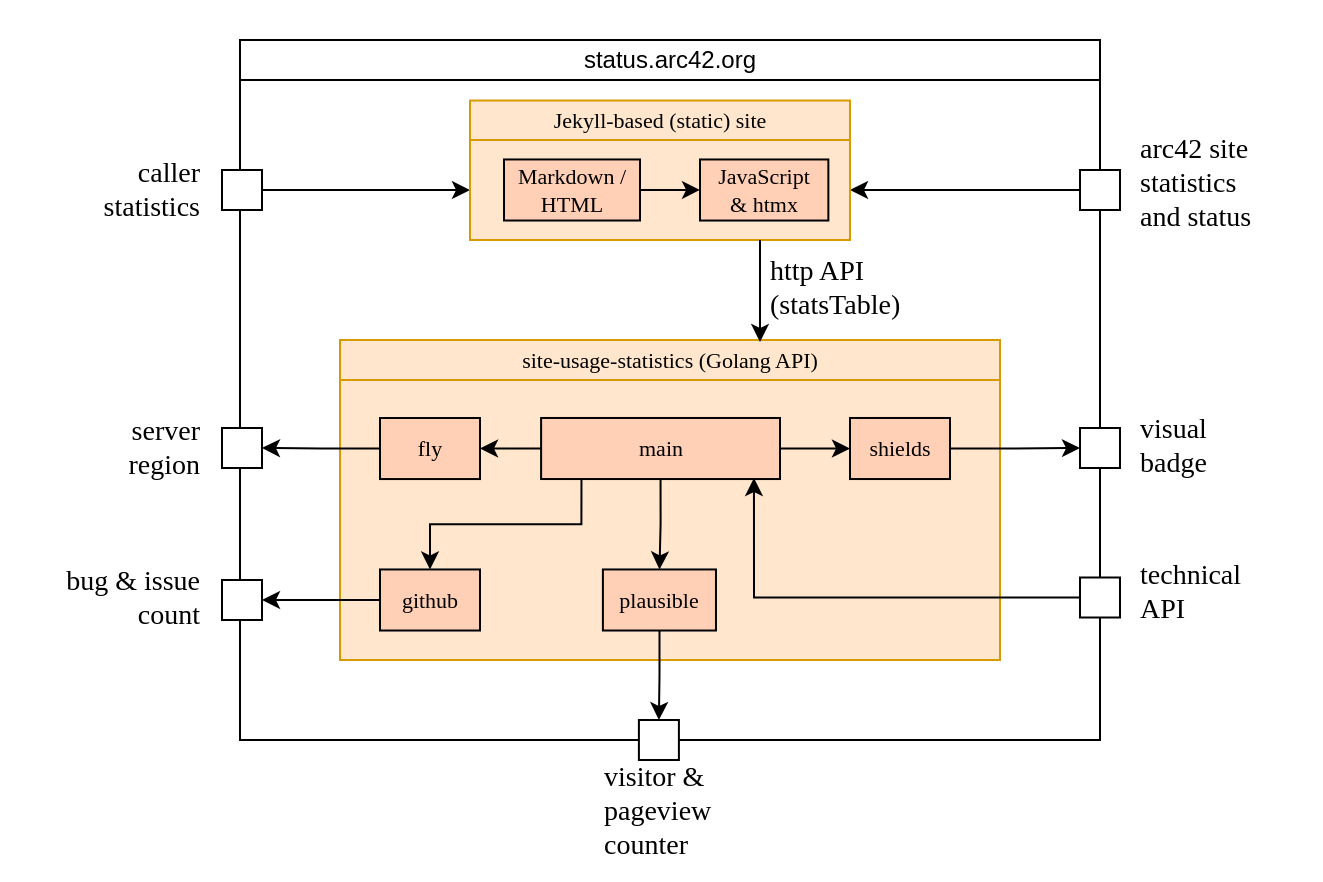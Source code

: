 <mxfile version="22.0.3" type="device">
  <diagram id="W8LFc5jbOeNs_f_8PHdX" name="Seite-1">
    <mxGraphModel dx="1962" dy="707" grid="1" gridSize="10" guides="1" tooltips="1" connect="1" arrows="1" fold="1" page="1" pageScale="1" pageWidth="827" pageHeight="1169" math="0" shadow="0">
      <root>
        <mxCell id="0" />
        <mxCell id="1" parent="0" />
        <mxCell id="akd8dxss42b1yA9a4nQe-1" value="" style="rounded=0;whiteSpace=wrap;html=1;strokeColor=none;container=0;" parent="1" vertex="1">
          <mxGeometry x="-700" y="50" width="640" height="440" as="geometry" />
        </mxCell>
        <mxCell id="IU7V6qb4HW7xiYtRidvk-11" value="" style="rounded=0;whiteSpace=wrap;html=1;" parent="1" vertex="1">
          <mxGeometry x="-580" y="90" width="430" height="330" as="geometry" />
        </mxCell>
        <mxCell id="IU7V6qb4HW7xiYtRidvk-7" value="" style="whiteSpace=wrap;html=1;aspect=fixed;" parent="1" vertex="1">
          <mxGeometry x="-160.0" y="264" width="20" height="20" as="geometry" />
        </mxCell>
        <mxCell id="VZAiVI8SlnJYAvLfITCD-10" style="edgeStyle=orthogonalEdgeStyle;rounded=0;orthogonalLoop=1;jettySize=auto;html=1;" parent="1" source="hVl_AzF3T1AboAmzyL-e-9" target="VZAiVI8SlnJYAvLfITCD-3" edge="1">
          <mxGeometry relative="1" as="geometry" />
        </mxCell>
        <mxCell id="hVl_AzF3T1AboAmzyL-e-9" value="" style="whiteSpace=wrap;html=1;aspect=fixed;" parent="1" vertex="1">
          <mxGeometry x="-160.0" y="135.0" width="20" height="20" as="geometry" />
        </mxCell>
        <mxCell id="IU7V6qb4HW7xiYtRidvk-3" value="" style="whiteSpace=wrap;html=1;aspect=fixed;" parent="1" vertex="1">
          <mxGeometry x="-589" y="340" width="20" height="20" as="geometry" />
        </mxCell>
        <mxCell id="hVl_AzF3T1AboAmzyL-e-1" value="" style="whiteSpace=wrap;html=1;aspect=fixed;" parent="1" vertex="1">
          <mxGeometry x="-589" y="264" width="20" height="20" as="geometry" />
        </mxCell>
        <mxCell id="IU7V6qb4HW7xiYtRidvk-15" value="&lt;font style=&quot;font-size: 14px;&quot;&gt;bug &amp;amp; issue&lt;br&gt;count&lt;br&gt;&lt;/font&gt;" style="text;html=1;strokeColor=none;fillColor=none;align=right;verticalAlign=middle;whiteSpace=wrap;rounded=0;fontSize=14;fontFamily=Mark Pro;" parent="1" vertex="1">
          <mxGeometry x="-690" y="334.73" width="91.63" height="28.03" as="geometry" />
        </mxCell>
        <mxCell id="IU7V6qb4HW7xiYtRidvk-16" value="&lt;font style=&quot;font-size: 14px;&quot;&gt;server&lt;br&gt;region&lt;br&gt;&lt;/font&gt;" style="text;html=1;strokeColor=none;fillColor=none;align=right;verticalAlign=middle;whiteSpace=wrap;rounded=0;fontSize=14;fontFamily=Mark Pro;" parent="1" vertex="1">
          <mxGeometry x="-660" y="259.99" width="61.63" height="28.03" as="geometry" />
        </mxCell>
        <mxCell id="IU7V6qb4HW7xiYtRidvk-17" value="&lt;font style=&quot;font-size: 14px;&quot;&gt;visual&lt;br&gt;badge&lt;br&gt;&lt;/font&gt;" style="text;html=1;strokeColor=none;fillColor=none;align=left;verticalAlign=middle;whiteSpace=wrap;rounded=0;fontSize=14;fontFamily=Mark Pro;" parent="1" vertex="1">
          <mxGeometry x="-131.63" y="258.99" width="61.63" height="28.03" as="geometry" />
        </mxCell>
        <mxCell id="IU7V6qb4HW7xiYtRidvk-18" value="&lt;font style=&quot;font-size: 14px;&quot;&gt;visitor &amp;amp;&lt;br&gt;pageview&amp;nbsp;&lt;br&gt;counter&lt;br&gt;&lt;/font&gt;" style="text;html=1;strokeColor=none;fillColor=none;align=left;verticalAlign=middle;whiteSpace=wrap;rounded=0;fontSize=14;fontFamily=Mark Pro;" parent="1" vertex="1">
          <mxGeometry x="-400" y="441.97" width="91.63" height="28.03" as="geometry" />
        </mxCell>
        <mxCell id="VZAiVI8SlnJYAvLfITCD-9" style="edgeStyle=orthogonalEdgeStyle;rounded=0;orthogonalLoop=1;jettySize=auto;html=1;" parent="1" source="IU7V6qb4HW7xiYtRidvk-19" target="VZAiVI8SlnJYAvLfITCD-3" edge="1">
          <mxGeometry relative="1" as="geometry" />
        </mxCell>
        <mxCell id="IU7V6qb4HW7xiYtRidvk-19" value="" style="whiteSpace=wrap;html=1;aspect=fixed;" parent="1" vertex="1">
          <mxGeometry x="-589" y="135.0" width="20" height="20" as="geometry" />
        </mxCell>
        <mxCell id="IU7V6qb4HW7xiYtRidvk-21" value="&lt;font style=&quot;font-size: 14px;&quot;&gt;caller&lt;br&gt;statistics&lt;br&gt;&lt;/font&gt;" style="text;html=1;strokeColor=none;fillColor=none;align=right;verticalAlign=middle;whiteSpace=wrap;rounded=0;fontSize=14;fontFamily=Mark Pro;" parent="1" vertex="1">
          <mxGeometry x="-690" y="130.99" width="91.63" height="28.03" as="geometry" />
        </mxCell>
        <mxCell id="IU7V6qb4HW7xiYtRidvk-22" value="&lt;font style=&quot;font-size: 14px;&quot;&gt;arc42 site statistics&lt;br&gt;and status&lt;br&gt;&lt;br&gt;&lt;/font&gt;" style="text;html=1;strokeColor=none;fillColor=none;align=left;verticalAlign=middle;whiteSpace=wrap;rounded=0;fontSize=14;fontFamily=Mark Pro;" parent="1" vertex="1">
          <mxGeometry x="-131.63" y="135.81" width="91.63" height="28.03" as="geometry" />
        </mxCell>
        <mxCell id="VZAiVI8SlnJYAvLfITCD-3" value="" style="rounded=0;whiteSpace=wrap;html=1;fontFamily=Mark Pro;fontSize=11;fillColor=#ffe6cc;strokeColor=#d79b00;" parent="1" vertex="1">
          <mxGeometry x="-465" y="120" width="190" height="50" as="geometry" />
        </mxCell>
        <mxCell id="VZAiVI8SlnJYAvLfITCD-4" value="status.arc42.org" style="rounded=0;whiteSpace=wrap;html=1;" parent="1" vertex="1">
          <mxGeometry x="-580" y="70" width="430" height="20" as="geometry" />
        </mxCell>
        <mxCell id="VZAiVI8SlnJYAvLfITCD-5" value="" style="rounded=0;whiteSpace=wrap;html=1;fontFamily=Mark Pro;fontSize=11;fillColor=#ffe6cc;strokeColor=#d79b00;" parent="1" vertex="1">
          <mxGeometry x="-530" y="240" width="330" height="140" as="geometry" />
        </mxCell>
        <mxCell id="VZAiVI8SlnJYAvLfITCD-22" style="edgeStyle=orthogonalEdgeStyle;rounded=0;orthogonalLoop=1;jettySize=auto;html=1;entryX=0.5;entryY=0;entryDx=0;entryDy=0;" parent="1" source="VZAiVI8SlnJYAvLfITCD-6" target="VZAiVI8SlnJYAvLfITCD-21" edge="1">
          <mxGeometry relative="1" as="geometry" />
        </mxCell>
        <mxCell id="VZAiVI8SlnJYAvLfITCD-6" value="plausible" style="rounded=0;whiteSpace=wrap;html=1;fontFamily=Mark Pro;fontSize=11;fillColor=#FFCFB6;" parent="1" vertex="1">
          <mxGeometry x="-398.55" y="334.73" width="56.54" height="30.53" as="geometry" />
        </mxCell>
        <mxCell id="VZAiVI8SlnJYAvLfITCD-7" value="site-usage-statistics (Golang API)" style="rounded=0;whiteSpace=wrap;html=1;fontFamily=Mark Pro;fontSize=11;fillColor=#ffe6cc;strokeColor=#d79b00;" parent="1" vertex="1">
          <mxGeometry x="-530" y="220" width="330" height="20" as="geometry" />
        </mxCell>
        <mxCell id="VZAiVI8SlnJYAvLfITCD-11" style="edgeStyle=orthogonalEdgeStyle;rounded=0;orthogonalLoop=1;jettySize=auto;html=1;" parent="1" source="VZAiVI8SlnJYAvLfITCD-3" edge="1">
          <mxGeometry relative="1" as="geometry">
            <mxPoint x="-320" y="221" as="targetPoint" />
            <Array as="points">
              <mxPoint x="-320" y="221" />
            </Array>
          </mxGeometry>
        </mxCell>
        <mxCell id="VZAiVI8SlnJYAvLfITCD-12" value="&lt;font style=&quot;font-size: 14px;&quot;&gt;http API&lt;br&gt;(statsTable)&lt;br&gt;&lt;/font&gt;" style="text;html=1;strokeColor=none;fillColor=none;align=left;verticalAlign=middle;whiteSpace=wrap;rounded=0;fontSize=14;fontFamily=Mark Pro;" parent="1" vertex="1">
          <mxGeometry x="-316.63" y="180" width="91.63" height="28.03" as="geometry" />
        </mxCell>
        <mxCell id="VZAiVI8SlnJYAvLfITCD-24" style="edgeStyle=orthogonalEdgeStyle;rounded=0;orthogonalLoop=1;jettySize=auto;html=1;entryX=1;entryY=0.5;entryDx=0;entryDy=0;" parent="1" source="VZAiVI8SlnJYAvLfITCD-13" target="IU7V6qb4HW7xiYtRidvk-3" edge="1">
          <mxGeometry relative="1" as="geometry" />
        </mxCell>
        <mxCell id="VZAiVI8SlnJYAvLfITCD-13" value="github" style="rounded=0;whiteSpace=wrap;html=1;fontFamily=Mark Pro;fontSize=11;fillColor=#FFCFB6;" parent="1" vertex="1">
          <mxGeometry x="-510" y="334.73" width="50" height="30.53" as="geometry" />
        </mxCell>
        <mxCell id="VZAiVI8SlnJYAvLfITCD-19" style="edgeStyle=orthogonalEdgeStyle;rounded=0;orthogonalLoop=1;jettySize=auto;html=1;" parent="1" source="VZAiVI8SlnJYAvLfITCD-15" target="VZAiVI8SlnJYAvLfITCD-14" edge="1">
          <mxGeometry relative="1" as="geometry" />
        </mxCell>
        <mxCell id="VZAiVI8SlnJYAvLfITCD-23" style="edgeStyle=orthogonalEdgeStyle;rounded=0;orthogonalLoop=1;jettySize=auto;html=1;exitX=0.5;exitY=1;exitDx=0;exitDy=0;" parent="1" source="VZAiVI8SlnJYAvLfITCD-15" target="VZAiVI8SlnJYAvLfITCD-6" edge="1">
          <mxGeometry relative="1" as="geometry" />
        </mxCell>
        <mxCell id="VZAiVI8SlnJYAvLfITCD-30" style="edgeStyle=orthogonalEdgeStyle;rounded=0;orthogonalLoop=1;jettySize=auto;html=1;entryX=0;entryY=0.5;entryDx=0;entryDy=0;" parent="1" source="VZAiVI8SlnJYAvLfITCD-15" target="VZAiVI8SlnJYAvLfITCD-28" edge="1">
          <mxGeometry relative="1" as="geometry" />
        </mxCell>
        <mxCell id="VZAiVI8SlnJYAvLfITCD-15" value="main" style="rounded=0;whiteSpace=wrap;html=1;fontFamily=Mark Pro;fontSize=11;fillColor=#FFCFB6;" parent="1" vertex="1">
          <mxGeometry x="-429.45" y="258.99" width="119.45" height="30.53" as="geometry" />
        </mxCell>
        <mxCell id="VZAiVI8SlnJYAvLfITCD-18" style="edgeStyle=orthogonalEdgeStyle;rounded=0;orthogonalLoop=1;jettySize=auto;html=1;" parent="1" source="VZAiVI8SlnJYAvLfITCD-14" target="hVl_AzF3T1AboAmzyL-e-1" edge="1">
          <mxGeometry relative="1" as="geometry" />
        </mxCell>
        <mxCell id="VZAiVI8SlnJYAvLfITCD-14" value="fly" style="rounded=0;whiteSpace=wrap;html=1;fontFamily=Mark Pro;fontSize=11;fillColor=#FFCFB6;" parent="1" vertex="1">
          <mxGeometry x="-510" y="259" width="50" height="30.53" as="geometry" />
        </mxCell>
        <mxCell id="VZAiVI8SlnJYAvLfITCD-21" value="" style="whiteSpace=wrap;html=1;aspect=fixed;" parent="1" vertex="1">
          <mxGeometry x="-380.55" y="410" width="20" height="20" as="geometry" />
        </mxCell>
        <mxCell id="VZAiVI8SlnJYAvLfITCD-25" style="edgeStyle=orthogonalEdgeStyle;rounded=0;orthogonalLoop=1;jettySize=auto;html=1;exitX=0.169;exitY=1.013;exitDx=0;exitDy=0;exitPerimeter=0;entryX=0.5;entryY=0;entryDx=0;entryDy=0;" parent="1" source="VZAiVI8SlnJYAvLfITCD-15" target="VZAiVI8SlnJYAvLfITCD-13" edge="1">
          <mxGeometry relative="1" as="geometry">
            <mxPoint x="-360" y="300" as="sourcePoint" />
            <mxPoint x="-360" y="345" as="targetPoint" />
          </mxGeometry>
        </mxCell>
        <mxCell id="VZAiVI8SlnJYAvLfITCD-29" style="edgeStyle=orthogonalEdgeStyle;rounded=0;orthogonalLoop=1;jettySize=auto;html=1;entryX=0;entryY=0.5;entryDx=0;entryDy=0;" parent="1" source="VZAiVI8SlnJYAvLfITCD-28" target="IU7V6qb4HW7xiYtRidvk-7" edge="1">
          <mxGeometry relative="1" as="geometry" />
        </mxCell>
        <mxCell id="VZAiVI8SlnJYAvLfITCD-28" value="shields" style="rounded=0;whiteSpace=wrap;html=1;fontFamily=Mark Pro;fontSize=11;fillColor=#FFCFB6;" parent="1" vertex="1">
          <mxGeometry x="-275" y="258.99" width="50" height="30.53" as="geometry" />
        </mxCell>
        <mxCell id="VZAiVI8SlnJYAvLfITCD-31" value="" style="whiteSpace=wrap;html=1;aspect=fixed;" parent="1" vertex="1">
          <mxGeometry x="-160.0" y="338.75" width="20" height="20" as="geometry" />
        </mxCell>
        <mxCell id="VZAiVI8SlnJYAvLfITCD-32" value="&lt;font style=&quot;font-size: 14px;&quot;&gt;technical&lt;br&gt;API&lt;br&gt;&lt;/font&gt;" style="text;html=1;strokeColor=none;fillColor=none;align=left;verticalAlign=middle;whiteSpace=wrap;rounded=0;fontSize=14;fontFamily=Mark Pro;" parent="1" vertex="1">
          <mxGeometry x="-131.63" y="331.97" width="61.63" height="28.03" as="geometry" />
        </mxCell>
        <mxCell id="VZAiVI8SlnJYAvLfITCD-34" style="edgeStyle=orthogonalEdgeStyle;rounded=0;orthogonalLoop=1;jettySize=auto;html=1;entryX=0.891;entryY=0.983;entryDx=0;entryDy=0;entryPerimeter=0;" parent="1" source="VZAiVI8SlnJYAvLfITCD-31" target="VZAiVI8SlnJYAvLfITCD-15" edge="1">
          <mxGeometry relative="1" as="geometry" />
        </mxCell>
        <mxCell id="VZAiVI8SlnJYAvLfITCD-35" value="JavaScript&lt;br&gt;&amp;amp; htmx" style="rounded=0;whiteSpace=wrap;html=1;fontFamily=Mark Pro;fontSize=11;fillColor=#FFCFB6;" parent="1" vertex="1">
          <mxGeometry x="-350" y="129.74" width="64.18" height="30.53" as="geometry" />
        </mxCell>
        <mxCell id="VZAiVI8SlnJYAvLfITCD-37" style="edgeStyle=orthogonalEdgeStyle;rounded=0;orthogonalLoop=1;jettySize=auto;html=1;" parent="1" source="VZAiVI8SlnJYAvLfITCD-36" target="VZAiVI8SlnJYAvLfITCD-35" edge="1">
          <mxGeometry relative="1" as="geometry" />
        </mxCell>
        <mxCell id="VZAiVI8SlnJYAvLfITCD-36" value="Markdown / HTML" style="rounded=0;whiteSpace=wrap;html=1;fontFamily=Mark Pro;fontSize=11;fillColor=#FFCFB6;" parent="1" vertex="1">
          <mxGeometry x="-448" y="129.73" width="68" height="30.53" as="geometry" />
        </mxCell>
        <mxCell id="VZAiVI8SlnJYAvLfITCD-38" value="Jekyll-based (static) site" style="rounded=0;whiteSpace=wrap;html=1;fontFamily=Mark Pro;fontSize=11;fillColor=#ffe6cc;strokeColor=#d79b00;" parent="1" vertex="1">
          <mxGeometry x="-465" y="100.26" width="190" height="19.74" as="geometry" />
        </mxCell>
      </root>
    </mxGraphModel>
  </diagram>
</mxfile>
